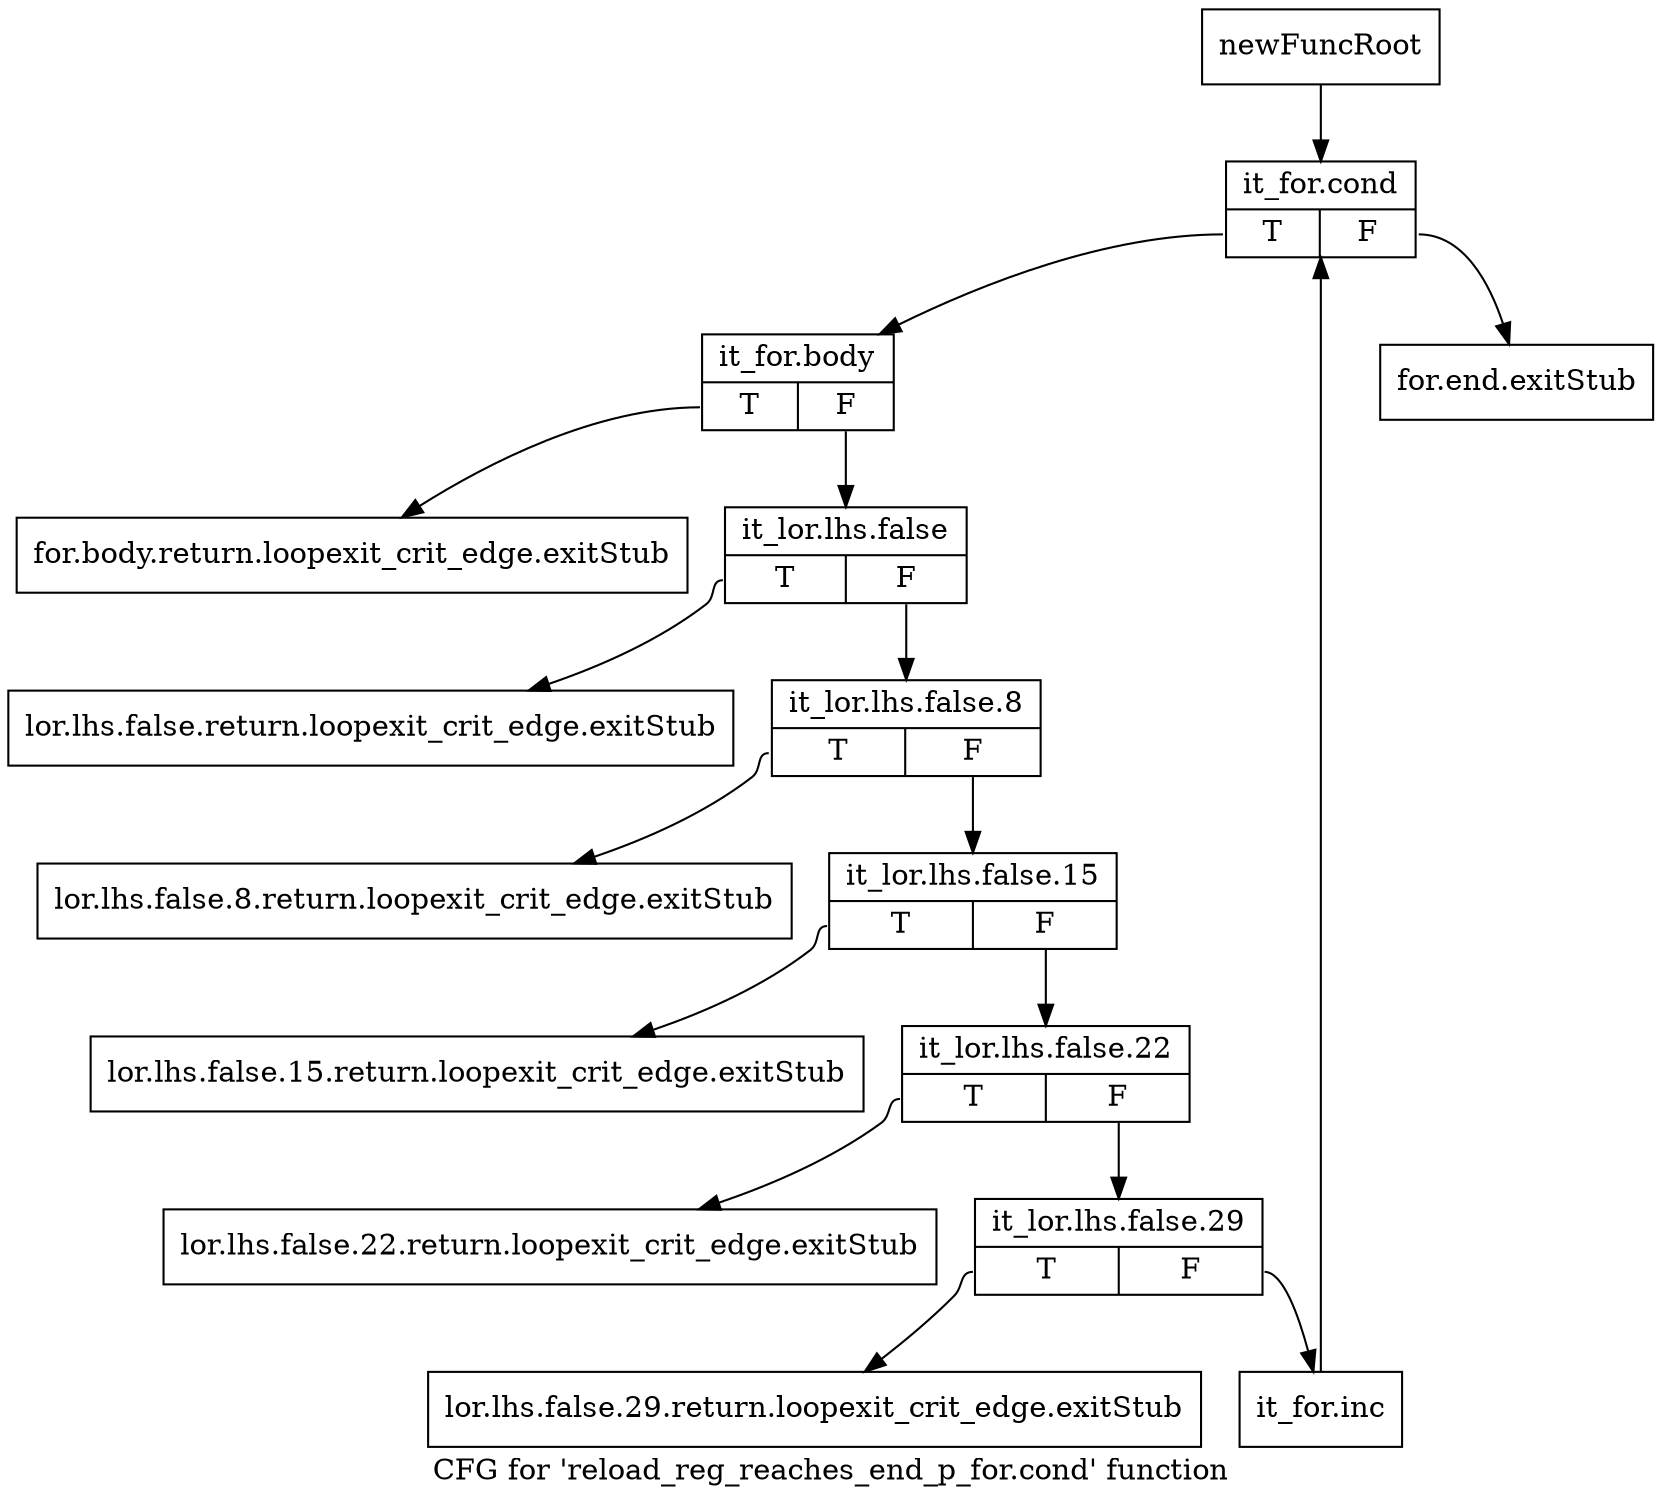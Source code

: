digraph "CFG for 'reload_reg_reaches_end_p_for.cond' function" {
	label="CFG for 'reload_reg_reaches_end_p_for.cond' function";

	Node0xbf60f70 [shape=record,label="{newFuncRoot}"];
	Node0xbf60f70 -> Node0xbf611f0;
	Node0xbf60fc0 [shape=record,label="{for.end.exitStub}"];
	Node0xbf61010 [shape=record,label="{for.body.return.loopexit_crit_edge.exitStub}"];
	Node0xbf61060 [shape=record,label="{lor.lhs.false.return.loopexit_crit_edge.exitStub}"];
	Node0xbf610b0 [shape=record,label="{lor.lhs.false.8.return.loopexit_crit_edge.exitStub}"];
	Node0xbf61100 [shape=record,label="{lor.lhs.false.15.return.loopexit_crit_edge.exitStub}"];
	Node0xbf61150 [shape=record,label="{lor.lhs.false.22.return.loopexit_crit_edge.exitStub}"];
	Node0xbf611a0 [shape=record,label="{lor.lhs.false.29.return.loopexit_crit_edge.exitStub}"];
	Node0xbf611f0 [shape=record,label="{it_for.cond|{<s0>T|<s1>F}}"];
	Node0xbf611f0:s0 -> Node0xbf61240;
	Node0xbf611f0:s1 -> Node0xbf60fc0;
	Node0xbf61240 [shape=record,label="{it_for.body|{<s0>T|<s1>F}}"];
	Node0xbf61240:s0 -> Node0xbf61010;
	Node0xbf61240:s1 -> Node0xbf61290;
	Node0xbf61290 [shape=record,label="{it_lor.lhs.false|{<s0>T|<s1>F}}"];
	Node0xbf61290:s0 -> Node0xbf61060;
	Node0xbf61290:s1 -> Node0xbf612e0;
	Node0xbf612e0 [shape=record,label="{it_lor.lhs.false.8|{<s0>T|<s1>F}}"];
	Node0xbf612e0:s0 -> Node0xbf610b0;
	Node0xbf612e0:s1 -> Node0xbf61330;
	Node0xbf61330 [shape=record,label="{it_lor.lhs.false.15|{<s0>T|<s1>F}}"];
	Node0xbf61330:s0 -> Node0xbf61100;
	Node0xbf61330:s1 -> Node0xbf61380;
	Node0xbf61380 [shape=record,label="{it_lor.lhs.false.22|{<s0>T|<s1>F}}"];
	Node0xbf61380:s0 -> Node0xbf61150;
	Node0xbf61380:s1 -> Node0xbf613d0;
	Node0xbf613d0 [shape=record,label="{it_lor.lhs.false.29|{<s0>T|<s1>F}}"];
	Node0xbf613d0:s0 -> Node0xbf611a0;
	Node0xbf613d0:s1 -> Node0xbf61420;
	Node0xbf61420 [shape=record,label="{it_for.inc}"];
	Node0xbf61420 -> Node0xbf611f0;
}
